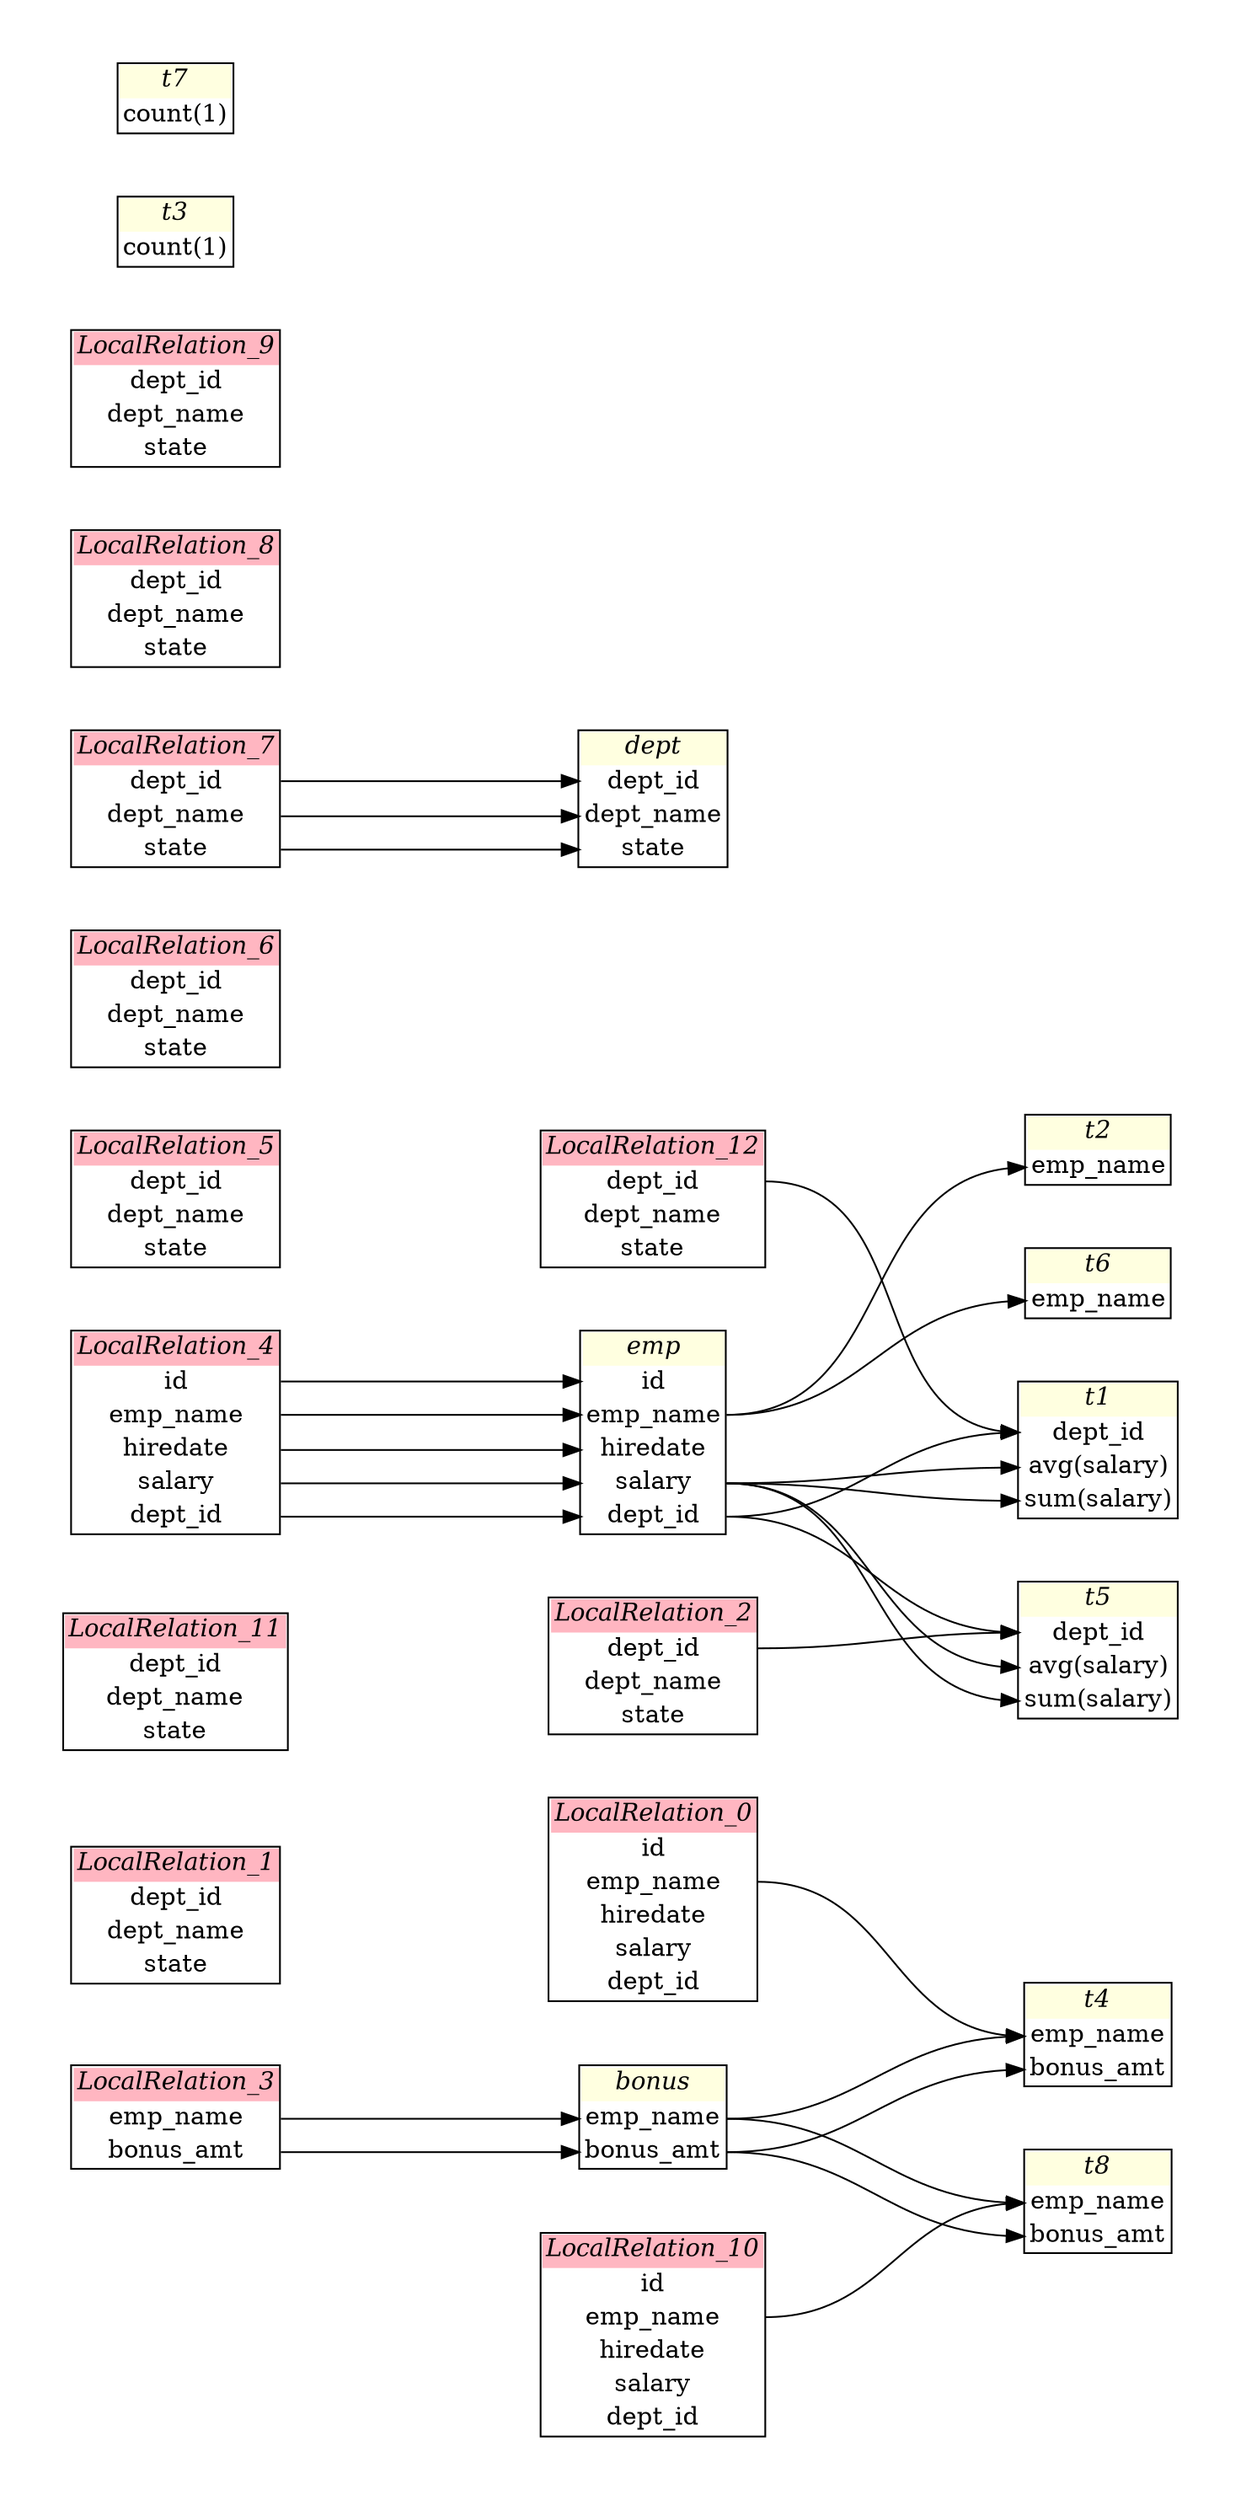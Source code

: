 // Automatically generated by SQLFlowTestSuite


digraph {
  graph [pad="0.5", nodesep="0.5", ranksep="2", fontname="Helvetica"];
  node [shape=plain]
  rankdir=LR;

  
"LocalRelation_0" [label=<
<table border="1" cellborder="0" cellspacing="0">
  <tr><td bgcolor="lightpink" port="nodeName"><i>LocalRelation_0</i></td></tr>
  <tr><td port="0">id</td></tr>
<tr><td port="1">emp_name</td></tr>
<tr><td port="2">hiredate</td></tr>
<tr><td port="3">salary</td></tr>
<tr><td port="4">dept_id</td></tr>
</table>>];
     

"LocalRelation_1" [label=<
<table border="1" cellborder="0" cellspacing="0">
  <tr><td bgcolor="lightpink" port="nodeName"><i>LocalRelation_1</i></td></tr>
  <tr><td port="0">dept_id</td></tr>
<tr><td port="1">dept_name</td></tr>
<tr><td port="2">state</td></tr>
</table>>];
     

"LocalRelation_10" [label=<
<table border="1" cellborder="0" cellspacing="0">
  <tr><td bgcolor="lightpink" port="nodeName"><i>LocalRelation_10</i></td></tr>
  <tr><td port="0">id</td></tr>
<tr><td port="1">emp_name</td></tr>
<tr><td port="2">hiredate</td></tr>
<tr><td port="3">salary</td></tr>
<tr><td port="4">dept_id</td></tr>
</table>>];
     

"LocalRelation_11" [label=<
<table border="1" cellborder="0" cellspacing="0">
  <tr><td bgcolor="lightpink" port="nodeName"><i>LocalRelation_11</i></td></tr>
  <tr><td port="0">dept_id</td></tr>
<tr><td port="1">dept_name</td></tr>
<tr><td port="2">state</td></tr>
</table>>];
     

"LocalRelation_12" [label=<
<table border="1" cellborder="0" cellspacing="0">
  <tr><td bgcolor="lightpink" port="nodeName"><i>LocalRelation_12</i></td></tr>
  <tr><td port="0">dept_id</td></tr>
<tr><td port="1">dept_name</td></tr>
<tr><td port="2">state</td></tr>
</table>>];
     

"LocalRelation_2" [label=<
<table border="1" cellborder="0" cellspacing="0">
  <tr><td bgcolor="lightpink" port="nodeName"><i>LocalRelation_2</i></td></tr>
  <tr><td port="0">dept_id</td></tr>
<tr><td port="1">dept_name</td></tr>
<tr><td port="2">state</td></tr>
</table>>];
     

"LocalRelation_3" [label=<
<table border="1" cellborder="0" cellspacing="0">
  <tr><td bgcolor="lightpink" port="nodeName"><i>LocalRelation_3</i></td></tr>
  <tr><td port="0">emp_name</td></tr>
<tr><td port="1">bonus_amt</td></tr>
</table>>];
     

"LocalRelation_4" [label=<
<table border="1" cellborder="0" cellspacing="0">
  <tr><td bgcolor="lightpink" port="nodeName"><i>LocalRelation_4</i></td></tr>
  <tr><td port="0">id</td></tr>
<tr><td port="1">emp_name</td></tr>
<tr><td port="2">hiredate</td></tr>
<tr><td port="3">salary</td></tr>
<tr><td port="4">dept_id</td></tr>
</table>>];
     

"LocalRelation_5" [label=<
<table border="1" cellborder="0" cellspacing="0">
  <tr><td bgcolor="lightpink" port="nodeName"><i>LocalRelation_5</i></td></tr>
  <tr><td port="0">dept_id</td></tr>
<tr><td port="1">dept_name</td></tr>
<tr><td port="2">state</td></tr>
</table>>];
     

"LocalRelation_6" [label=<
<table border="1" cellborder="0" cellspacing="0">
  <tr><td bgcolor="lightpink" port="nodeName"><i>LocalRelation_6</i></td></tr>
  <tr><td port="0">dept_id</td></tr>
<tr><td port="1">dept_name</td></tr>
<tr><td port="2">state</td></tr>
</table>>];
     

"LocalRelation_7" [label=<
<table border="1" cellborder="0" cellspacing="0">
  <tr><td bgcolor="lightpink" port="nodeName"><i>LocalRelation_7</i></td></tr>
  <tr><td port="0">dept_id</td></tr>
<tr><td port="1">dept_name</td></tr>
<tr><td port="2">state</td></tr>
</table>>];
     

"LocalRelation_8" [label=<
<table border="1" cellborder="0" cellspacing="0">
  <tr><td bgcolor="lightpink" port="nodeName"><i>LocalRelation_8</i></td></tr>
  <tr><td port="0">dept_id</td></tr>
<tr><td port="1">dept_name</td></tr>
<tr><td port="2">state</td></tr>
</table>>];
     

"LocalRelation_9" [label=<
<table border="1" cellborder="0" cellspacing="0">
  <tr><td bgcolor="lightpink" port="nodeName"><i>LocalRelation_9</i></td></tr>
  <tr><td port="0">dept_id</td></tr>
<tr><td port="1">dept_name</td></tr>
<tr><td port="2">state</td></tr>
</table>>];
     

"bonus" [label=<
<table border="1" cellborder="0" cellspacing="0">
  <tr><td bgcolor="lightyellow" port="nodeName"><i>bonus</i></td></tr>
  <tr><td port="0">emp_name</td></tr>
<tr><td port="1">bonus_amt</td></tr>
</table>>];
     

"dept" [label=<
<table border="1" cellborder="0" cellspacing="0">
  <tr><td bgcolor="lightyellow" port="nodeName"><i>dept</i></td></tr>
  <tr><td port="0">dept_id</td></tr>
<tr><td port="1">dept_name</td></tr>
<tr><td port="2">state</td></tr>
</table>>];
     

"emp" [label=<
<table border="1" cellborder="0" cellspacing="0">
  <tr><td bgcolor="lightyellow" port="nodeName"><i>emp</i></td></tr>
  <tr><td port="0">id</td></tr>
<tr><td port="1">emp_name</td></tr>
<tr><td port="2">hiredate</td></tr>
<tr><td port="3">salary</td></tr>
<tr><td port="4">dept_id</td></tr>
</table>>];
     

"t1" [label=<
<table border="1" cellborder="0" cellspacing="0">
  <tr><td bgcolor="lightyellow" port="nodeName"><i>t1</i></td></tr>
  <tr><td port="0">dept_id</td></tr>
<tr><td port="1">avg(salary)</td></tr>
<tr><td port="2">sum(salary)</td></tr>
</table>>];
     

"t2" [label=<
<table border="1" cellborder="0" cellspacing="0">
  <tr><td bgcolor="lightyellow" port="nodeName"><i>t2</i></td></tr>
  <tr><td port="0">emp_name</td></tr>
</table>>];
     

"t3" [label=<
<table border="1" cellborder="0" cellspacing="0">
  <tr><td bgcolor="lightyellow" port="nodeName"><i>t3</i></td></tr>
  <tr><td port="0">count(1)</td></tr>
</table>>];
     

"t4" [label=<
<table border="1" cellborder="0" cellspacing="0">
  <tr><td bgcolor="lightyellow" port="nodeName"><i>t4</i></td></tr>
  <tr><td port="0">emp_name</td></tr>
<tr><td port="1">bonus_amt</td></tr>
</table>>];
     

"t5" [label=<
<table border="1" cellborder="0" cellspacing="0">
  <tr><td bgcolor="lightyellow" port="nodeName"><i>t5</i></td></tr>
  <tr><td port="0">dept_id</td></tr>
<tr><td port="1">avg(salary)</td></tr>
<tr><td port="2">sum(salary)</td></tr>
</table>>];
     

"t6" [label=<
<table border="1" cellborder="0" cellspacing="0">
  <tr><td bgcolor="lightyellow" port="nodeName"><i>t6</i></td></tr>
  <tr><td port="0">emp_name</td></tr>
</table>>];
     

"t7" [label=<
<table border="1" cellborder="0" cellspacing="0">
  <tr><td bgcolor="lightyellow" port="nodeName"><i>t7</i></td></tr>
  <tr><td port="0">count(1)</td></tr>
</table>>];
     

"t8" [label=<
<table border="1" cellborder="0" cellspacing="0">
  <tr><td bgcolor="lightyellow" port="nodeName"><i>t8</i></td></tr>
  <tr><td port="0">emp_name</td></tr>
<tr><td port="1">bonus_amt</td></tr>
</table>>];
     
  "LocalRelation_0":1 -> t4:0
"LocalRelation_10":1 -> t8:0
"LocalRelation_12":0 -> t1:0
"LocalRelation_2":0 -> t5:0
"LocalRelation_3":0 -> bonus:0
"LocalRelation_3":1 -> bonus:1
"LocalRelation_4":0 -> emp:0
"LocalRelation_4":1 -> emp:1
"LocalRelation_4":2 -> emp:2
"LocalRelation_4":3 -> emp:3
"LocalRelation_4":4 -> emp:4
"LocalRelation_7":0 -> dept:0
"LocalRelation_7":1 -> dept:1
"LocalRelation_7":2 -> dept:2
"bonus":0 -> t4:0
"bonus":0 -> t8:0
"bonus":1 -> t4:1
"bonus":1 -> t8:1
"emp":1 -> t2:0
"emp":1 -> t6:0
"emp":3 -> t1:1
"emp":3 -> t1:2
"emp":3 -> t5:1
"emp":3 -> t5:2
"emp":4 -> t1:0
"emp":4 -> t5:0
}
       